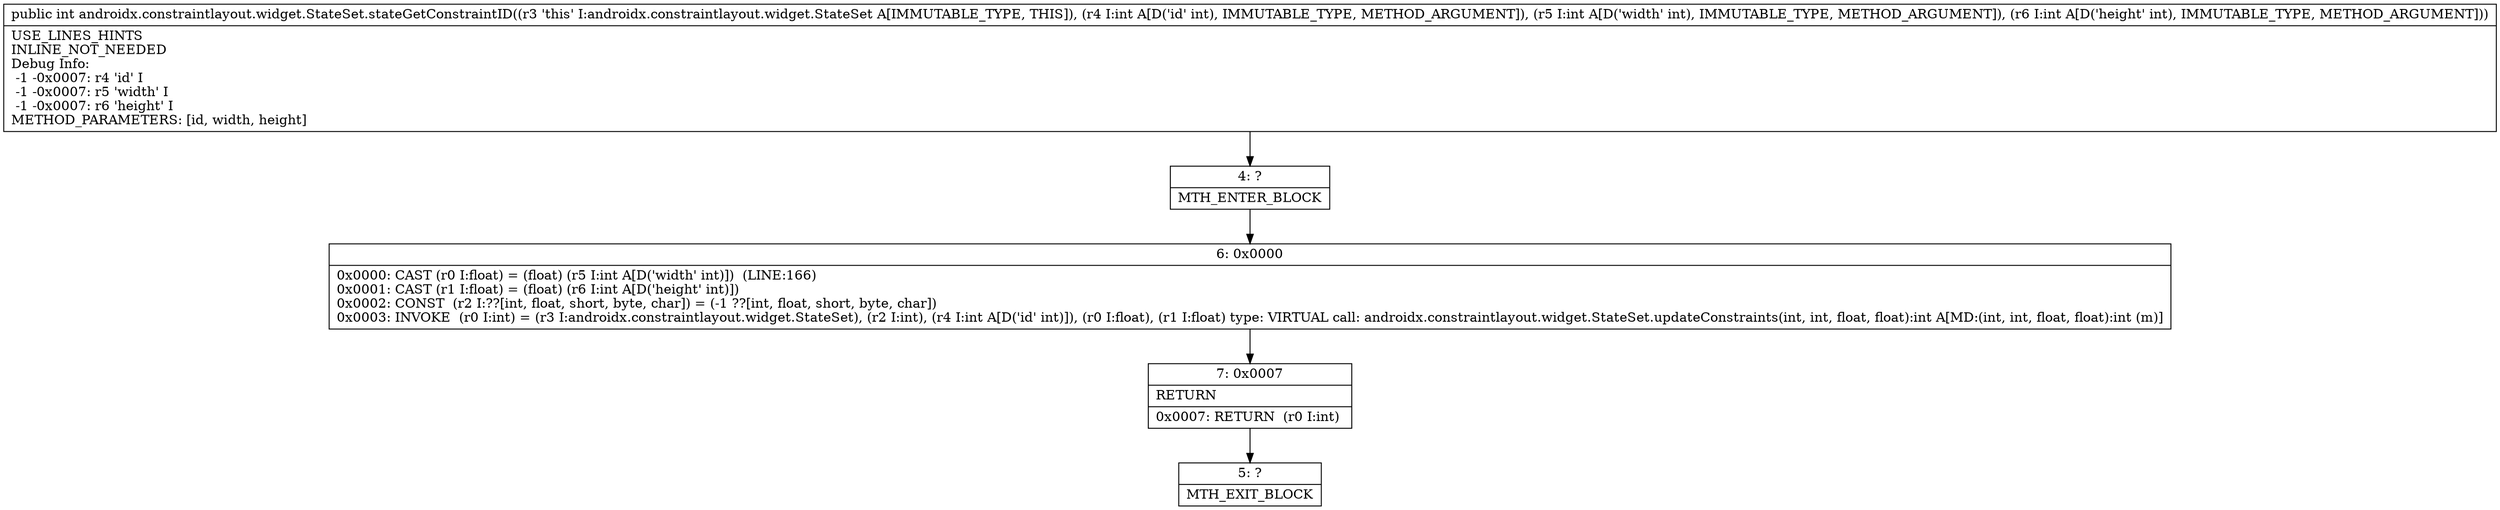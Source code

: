 digraph "CFG forandroidx.constraintlayout.widget.StateSet.stateGetConstraintID(III)I" {
Node_4 [shape=record,label="{4\:\ ?|MTH_ENTER_BLOCK\l}"];
Node_6 [shape=record,label="{6\:\ 0x0000|0x0000: CAST (r0 I:float) = (float) (r5 I:int A[D('width' int)])  (LINE:166)\l0x0001: CAST (r1 I:float) = (float) (r6 I:int A[D('height' int)]) \l0x0002: CONST  (r2 I:??[int, float, short, byte, char]) = (\-1 ??[int, float, short, byte, char]) \l0x0003: INVOKE  (r0 I:int) = (r3 I:androidx.constraintlayout.widget.StateSet), (r2 I:int), (r4 I:int A[D('id' int)]), (r0 I:float), (r1 I:float) type: VIRTUAL call: androidx.constraintlayout.widget.StateSet.updateConstraints(int, int, float, float):int A[MD:(int, int, float, float):int (m)]\l}"];
Node_7 [shape=record,label="{7\:\ 0x0007|RETURN\l|0x0007: RETURN  (r0 I:int) \l}"];
Node_5 [shape=record,label="{5\:\ ?|MTH_EXIT_BLOCK\l}"];
MethodNode[shape=record,label="{public int androidx.constraintlayout.widget.StateSet.stateGetConstraintID((r3 'this' I:androidx.constraintlayout.widget.StateSet A[IMMUTABLE_TYPE, THIS]), (r4 I:int A[D('id' int), IMMUTABLE_TYPE, METHOD_ARGUMENT]), (r5 I:int A[D('width' int), IMMUTABLE_TYPE, METHOD_ARGUMENT]), (r6 I:int A[D('height' int), IMMUTABLE_TYPE, METHOD_ARGUMENT]))  | USE_LINES_HINTS\lINLINE_NOT_NEEDED\lDebug Info:\l  \-1 \-0x0007: r4 'id' I\l  \-1 \-0x0007: r5 'width' I\l  \-1 \-0x0007: r6 'height' I\lMETHOD_PARAMETERS: [id, width, height]\l}"];
MethodNode -> Node_4;Node_4 -> Node_6;
Node_6 -> Node_7;
Node_7 -> Node_5;
}

